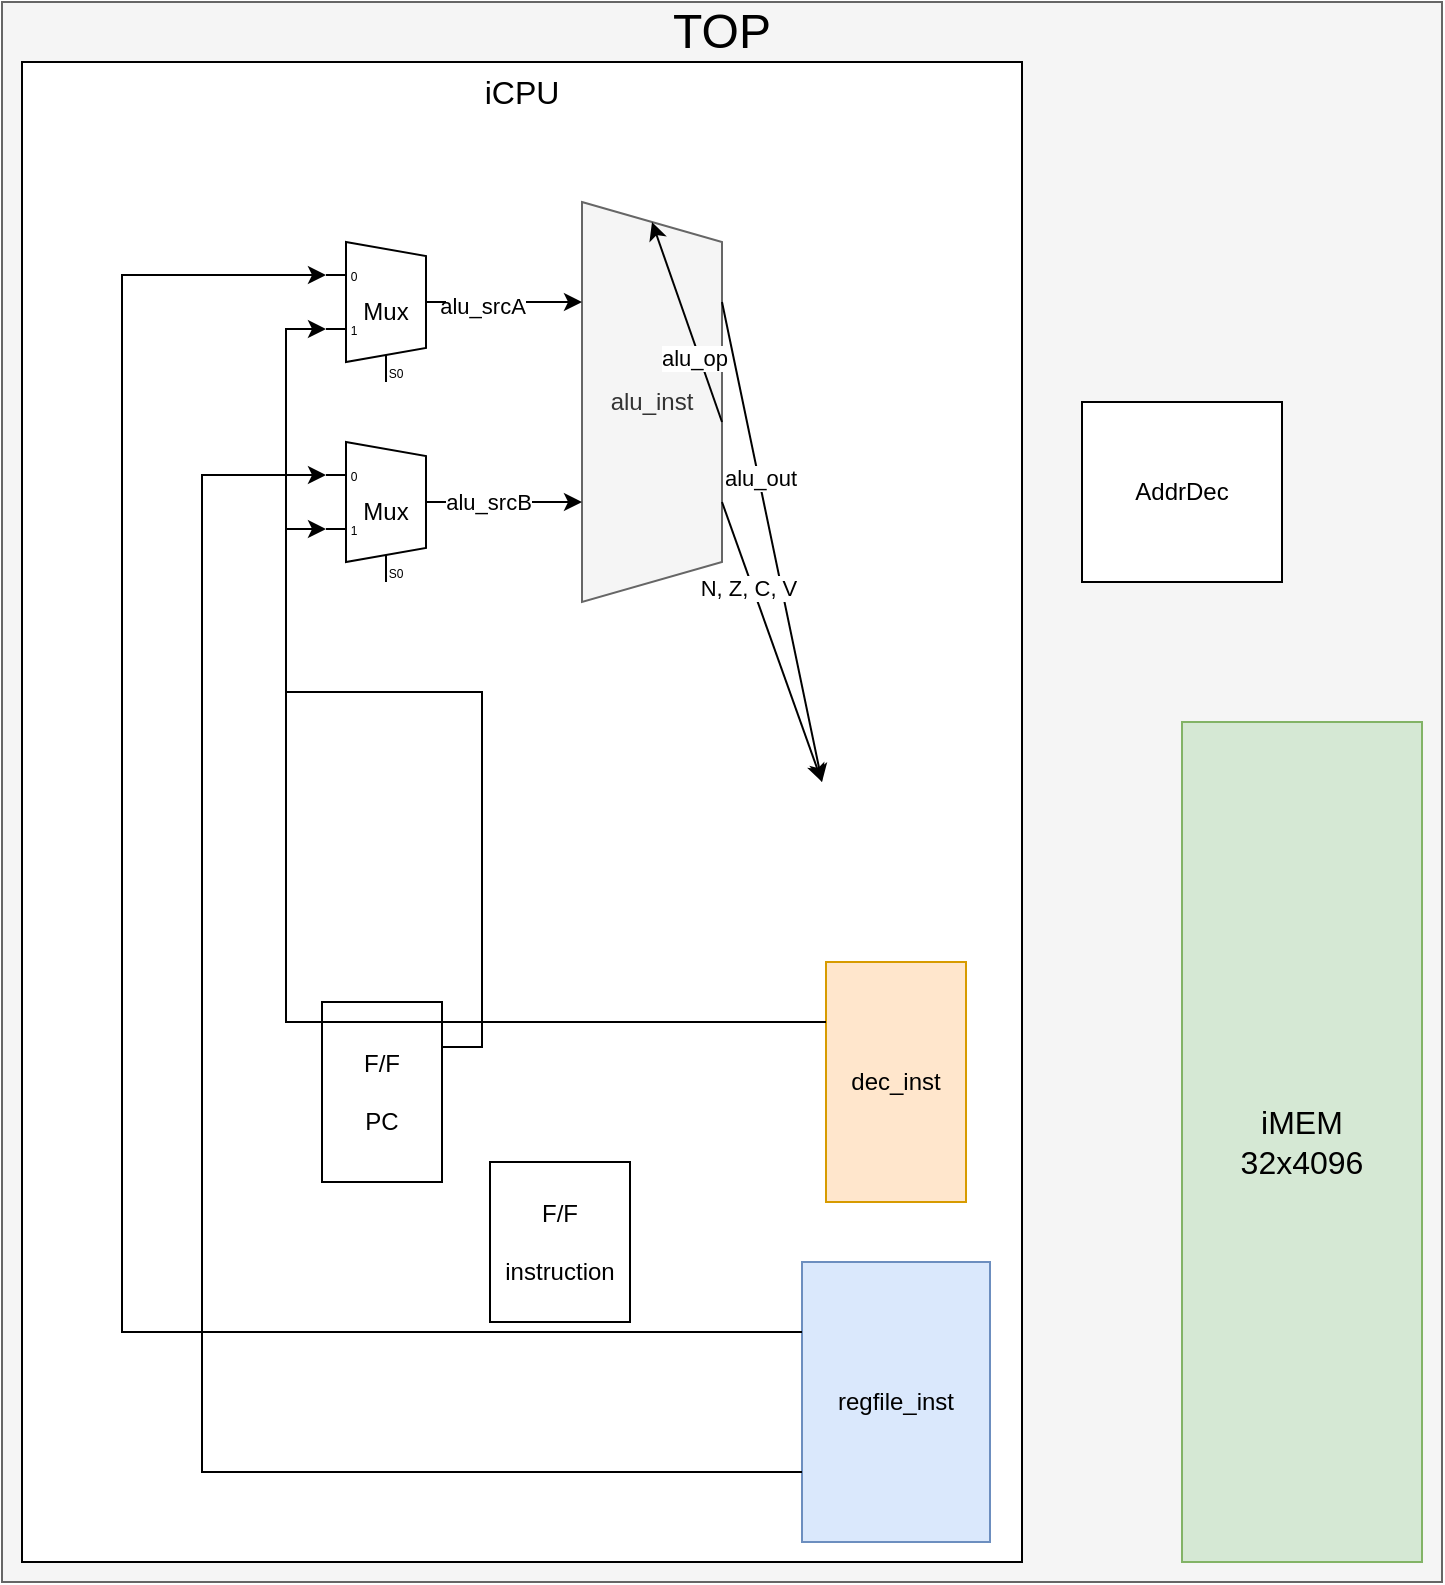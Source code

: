 <mxfile version="24.7.17">
  <diagram name="페이지-1" id="Rv94ZeHdXvJtW-SsgrfS">
    <mxGraphModel dx="1434" dy="843" grid="1" gridSize="10" guides="1" tooltips="1" connect="1" arrows="1" fold="1" page="1" pageScale="1" pageWidth="827" pageHeight="1169" math="0" shadow="0">
      <root>
        <mxCell id="0" />
        <mxCell id="1" parent="0" />
        <mxCell id="lGzPU3dBAmZDBw5_QE8P-1" value="" style="rounded=0;whiteSpace=wrap;html=1;fillColor=#f5f5f5;strokeColor=#666666;fontColor=#333333;" parent="1" vertex="1">
          <mxGeometry x="30" y="20" width="720" height="790" as="geometry" />
        </mxCell>
        <mxCell id="lGzPU3dBAmZDBw5_QE8P-2" value="TOP" style="text;html=1;align=center;verticalAlign=middle;whiteSpace=wrap;rounded=0;fontSize=24;" parent="1" vertex="1">
          <mxGeometry x="30" y="20" width="720" height="30" as="geometry" />
        </mxCell>
        <mxCell id="lGzPU3dBAmZDBw5_QE8P-3" value="&lt;span style=&quot;font-size: 16px;&quot;&gt;iMEM&lt;/span&gt;&lt;div&gt;&lt;span style=&quot;font-size: 16px;&quot;&gt;32x4096&lt;/span&gt;&lt;/div&gt;" style="rounded=0;whiteSpace=wrap;html=1;fillColor=#d5e8d4;strokeColor=#82b366;" parent="1" vertex="1">
          <mxGeometry x="620" y="380" width="120" height="420" as="geometry" />
        </mxCell>
        <mxCell id="lGzPU3dBAmZDBw5_QE8P-4" value="" style="rounded=0;whiteSpace=wrap;html=1;" parent="1" vertex="1">
          <mxGeometry x="40" y="50" width="500" height="750" as="geometry" />
        </mxCell>
        <mxCell id="lGzPU3dBAmZDBw5_QE8P-5" value="&lt;font style=&quot;font-size: 16px;&quot;&gt;iCPU&lt;/font&gt;" style="text;html=1;align=center;verticalAlign=middle;whiteSpace=wrap;rounded=0;" parent="1" vertex="1">
          <mxGeometry x="40" y="50" width="500" height="30" as="geometry" />
        </mxCell>
        <mxCell id="lGzPU3dBAmZDBw5_QE8P-6" value="AddrDec" style="rounded=0;whiteSpace=wrap;html=1;" parent="1" vertex="1">
          <mxGeometry x="570" y="220" width="100" height="90" as="geometry" />
        </mxCell>
        <mxCell id="thysIUYuFrmhhNMiwp32-1" value="regfile_inst" style="rounded=0;whiteSpace=wrap;html=1;fillColor=#dae8fc;strokeColor=#6c8ebf;" vertex="1" parent="1">
          <mxGeometry x="430" y="650" width="94" height="140" as="geometry" />
        </mxCell>
        <mxCell id="thysIUYuFrmhhNMiwp32-3" value="alu_inst" style="shape=trapezoid;perimeter=trapezoidPerimeter;whiteSpace=wrap;html=1;fixedSize=1;rotation=90;horizontal=0;fillColor=#f5f5f5;strokeColor=#666666;fontColor=#333333;" vertex="1" parent="1">
          <mxGeometry x="255" y="185" width="200" height="70" as="geometry" />
        </mxCell>
        <mxCell id="thysIUYuFrmhhNMiwp32-4" value="dec_inst" style="rounded=0;whiteSpace=wrap;html=1;fillColor=#ffe6cc;strokeColor=#d79b00;" vertex="1" parent="1">
          <mxGeometry x="442" y="500" width="70" height="120" as="geometry" />
        </mxCell>
        <mxCell id="thysIUYuFrmhhNMiwp32-10" value="" style="endArrow=classic;html=1;rounded=0;entryX=0;entryY=0.5;entryDx=0;entryDy=0;exitX=0.7;exitY=0.24;exitDx=0;exitDy=0;exitPerimeter=0;" edge="1" parent="1" source="lGzPU3dBAmZDBw5_QE8P-4" target="thysIUYuFrmhhNMiwp32-3">
          <mxGeometry width="50" height="50" relative="1" as="geometry">
            <mxPoint x="342" y="300" as="sourcePoint" />
            <mxPoint x="392" y="250" as="targetPoint" />
          </mxGeometry>
        </mxCell>
        <mxCell id="thysIUYuFrmhhNMiwp32-13" value="alu_op" style="edgeLabel;html=1;align=center;verticalAlign=middle;resizable=0;points=[];" vertex="1" connectable="0" parent="thysIUYuFrmhhNMiwp32-10">
          <mxGeometry x="-0.335" y="3" relative="1" as="geometry">
            <mxPoint as="offset" />
          </mxGeometry>
        </mxCell>
        <mxCell id="thysIUYuFrmhhNMiwp32-14" value="" style="endArrow=classic;html=1;rounded=0;exitX=0.25;exitY=0;exitDx=0;exitDy=0;" edge="1" parent="1" source="thysIUYuFrmhhNMiwp32-3">
          <mxGeometry width="50" height="50" relative="1" as="geometry">
            <mxPoint x="390" y="460" as="sourcePoint" />
            <mxPoint x="440" y="410" as="targetPoint" />
          </mxGeometry>
        </mxCell>
        <mxCell id="thysIUYuFrmhhNMiwp32-15" value="alu_out" style="edgeLabel;html=1;align=center;verticalAlign=middle;resizable=0;points=[];" vertex="1" connectable="0" parent="thysIUYuFrmhhNMiwp32-14">
          <mxGeometry x="-0.268" y="1" relative="1" as="geometry">
            <mxPoint as="offset" />
          </mxGeometry>
        </mxCell>
        <mxCell id="thysIUYuFrmhhNMiwp32-16" value="" style="endArrow=classic;html=1;rounded=0;exitX=0.75;exitY=0;exitDx=0;exitDy=0;" edge="1" parent="1" source="thysIUYuFrmhhNMiwp32-3">
          <mxGeometry width="50" height="50" relative="1" as="geometry">
            <mxPoint x="390" y="460" as="sourcePoint" />
            <mxPoint x="440" y="410" as="targetPoint" />
          </mxGeometry>
        </mxCell>
        <mxCell id="thysIUYuFrmhhNMiwp32-17" value="N, Z, C, V" style="edgeLabel;html=1;align=center;verticalAlign=middle;resizable=0;points=[];" vertex="1" connectable="0" parent="thysIUYuFrmhhNMiwp32-16">
          <mxGeometry x="-0.401" y="-2" relative="1" as="geometry">
            <mxPoint as="offset" />
          </mxGeometry>
        </mxCell>
        <mxCell id="thysIUYuFrmhhNMiwp32-22" style="edgeStyle=orthogonalEdgeStyle;rounded=0;orthogonalLoop=1;jettySize=auto;html=1;exitX=1;exitY=0.5;exitDx=0;exitDy=-5;exitPerimeter=0;entryX=0.75;entryY=1;entryDx=0;entryDy=0;" edge="1" parent="1" source="thysIUYuFrmhhNMiwp32-19" target="thysIUYuFrmhhNMiwp32-3">
          <mxGeometry relative="1" as="geometry" />
        </mxCell>
        <mxCell id="thysIUYuFrmhhNMiwp32-24" value="alu_srcB" style="edgeLabel;html=1;align=center;verticalAlign=middle;resizable=0;points=[];" vertex="1" connectable="0" parent="thysIUYuFrmhhNMiwp32-22">
          <mxGeometry x="-0.385" relative="1" as="geometry">
            <mxPoint as="offset" />
          </mxGeometry>
        </mxCell>
        <mxCell id="thysIUYuFrmhhNMiwp32-19" value="Mux" style="shadow=0;dashed=0;align=center;html=1;strokeWidth=1;shape=mxgraph.electrical.abstract.mux2;whiteSpace=wrap;" vertex="1" parent="1">
          <mxGeometry x="192" y="240" width="60" height="70" as="geometry" />
        </mxCell>
        <mxCell id="thysIUYuFrmhhNMiwp32-21" style="edgeStyle=orthogonalEdgeStyle;rounded=0;orthogonalLoop=1;jettySize=auto;html=1;exitX=1;exitY=0.5;exitDx=0;exitDy=-5;exitPerimeter=0;entryX=0.25;entryY=1;entryDx=0;entryDy=0;" edge="1" parent="1" source="thysIUYuFrmhhNMiwp32-20" target="thysIUYuFrmhhNMiwp32-3">
          <mxGeometry relative="1" as="geometry" />
        </mxCell>
        <mxCell id="thysIUYuFrmhhNMiwp32-23" value="alu_srcA" style="edgeLabel;html=1;align=center;verticalAlign=middle;resizable=0;points=[];" vertex="1" connectable="0" parent="thysIUYuFrmhhNMiwp32-21">
          <mxGeometry x="-0.477" y="-2" relative="1" as="geometry">
            <mxPoint as="offset" />
          </mxGeometry>
        </mxCell>
        <mxCell id="thysIUYuFrmhhNMiwp32-20" value="Mux" style="shadow=0;dashed=0;align=center;html=1;strokeWidth=1;shape=mxgraph.electrical.abstract.mux2;whiteSpace=wrap;" vertex="1" parent="1">
          <mxGeometry x="192" y="140" width="60" height="70" as="geometry" />
        </mxCell>
        <mxCell id="thysIUYuFrmhhNMiwp32-25" style="edgeStyle=orthogonalEdgeStyle;rounded=0;orthogonalLoop=1;jettySize=auto;html=1;exitX=0;exitY=0.25;exitDx=0;exitDy=0;entryX=0;entryY=0.193;entryDx=0;entryDy=3;entryPerimeter=0;" edge="1" parent="1" source="thysIUYuFrmhhNMiwp32-1" target="thysIUYuFrmhhNMiwp32-20">
          <mxGeometry relative="1" as="geometry">
            <Array as="points">
              <mxPoint x="90" y="685" />
              <mxPoint x="90" y="157" />
            </Array>
          </mxGeometry>
        </mxCell>
        <mxCell id="thysIUYuFrmhhNMiwp32-28" value="&lt;div&gt;F/F&lt;/div&gt;&lt;div&gt;&lt;br&gt;&lt;/div&gt;PC" style="rounded=0;whiteSpace=wrap;html=1;" vertex="1" parent="1">
          <mxGeometry x="190" y="520" width="60" height="90" as="geometry" />
        </mxCell>
        <mxCell id="thysIUYuFrmhhNMiwp32-33" style="edgeStyle=orthogonalEdgeStyle;rounded=0;orthogonalLoop=1;jettySize=auto;html=1;exitX=1;exitY=0.25;exitDx=0;exitDy=0;entryX=0;entryY=0.579;entryDx=0;entryDy=3;entryPerimeter=0;" edge="1" parent="1" source="thysIUYuFrmhhNMiwp32-28" target="thysIUYuFrmhhNMiwp32-20">
          <mxGeometry relative="1" as="geometry" />
        </mxCell>
        <mxCell id="thysIUYuFrmhhNMiwp32-34" style="edgeStyle=orthogonalEdgeStyle;rounded=0;orthogonalLoop=1;jettySize=auto;html=1;exitX=0;exitY=0.75;exitDx=0;exitDy=0;entryX=0;entryY=0.193;entryDx=0;entryDy=3;entryPerimeter=0;" edge="1" parent="1" source="thysIUYuFrmhhNMiwp32-1" target="thysIUYuFrmhhNMiwp32-19">
          <mxGeometry relative="1" as="geometry">
            <Array as="points">
              <mxPoint x="130" y="755" />
              <mxPoint x="130" y="257" />
            </Array>
          </mxGeometry>
        </mxCell>
        <mxCell id="thysIUYuFrmhhNMiwp32-35" value="F/F&lt;div&gt;&lt;br&gt;&lt;/div&gt;&lt;div&gt;instruction&lt;/div&gt;" style="rounded=0;whiteSpace=wrap;html=1;" vertex="1" parent="1">
          <mxGeometry x="274" y="600" width="70" height="80" as="geometry" />
        </mxCell>
        <mxCell id="thysIUYuFrmhhNMiwp32-38" style="edgeStyle=orthogonalEdgeStyle;rounded=0;orthogonalLoop=1;jettySize=auto;html=1;exitX=0;exitY=0.25;exitDx=0;exitDy=0;entryX=0;entryY=0.579;entryDx=0;entryDy=3;entryPerimeter=0;" edge="1" parent="1" source="thysIUYuFrmhhNMiwp32-4" target="thysIUYuFrmhhNMiwp32-19">
          <mxGeometry relative="1" as="geometry" />
        </mxCell>
      </root>
    </mxGraphModel>
  </diagram>
</mxfile>

